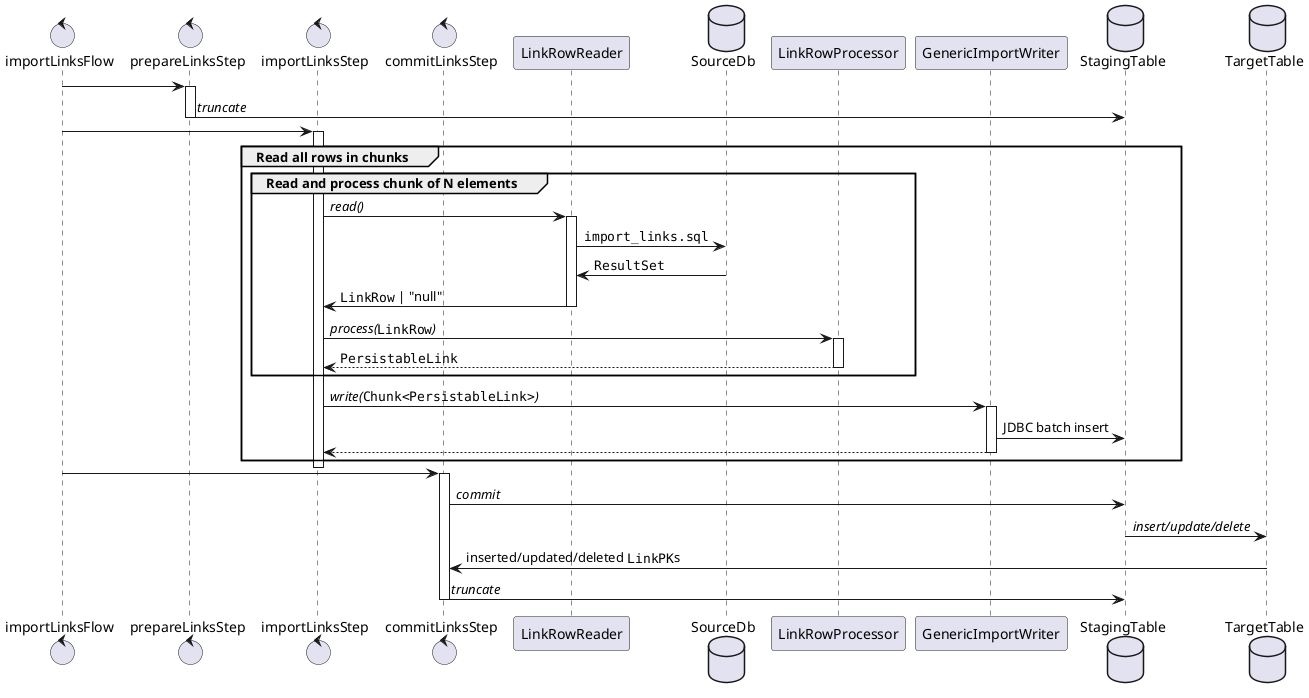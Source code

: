 @startuml

control importLinksFlow as flow
control prepareLinksStep as prepare_step
control importLinksStep as import_step
control commitLinksStep as commit_step
participant LinkRowReader as reader
database SourceDb as sdb
participant LinkRowProcessor as processor
participant GenericImportWriter as writer
database StagingTable as staging_table
database TargetTable as target_table

flow -> prepare_step
activate prepare_step

prepare_step -> staging_table : //truncate//
deactivate prepare_step

flow -> import_step
activate import_step

group Read all rows in chunks

    group Read and process chunk of N elements

        import_step -> reader : //read()//
        activate reader

        reader -> sdb : ""import_links.sql""
        reader <- sdb : ""ResultSet""

        import_step <- reader :""LinkRow"" | "null"
        deactivate reader

        import_step -> processor : //process(//""LinkRow""//)//
        activate processor
        import_step <-- processor : ""PersistableLink""
        deactivate processor

    end

    import_step -> writer : //write(//""Chunk<PersistableLink>""//)//
    activate writer
    writer -> staging_table : JDBC batch insert
    import_step <-- writer
    deactivate writer

end

deactivate import_step

flow -> commit_step
activate commit_step

commit_step -> staging_table : //commit//
staging_table -> target_table : //insert/update/delete//
commit_step <- target_table : inserted/updated/deleted ""LinkPK""s

commit_step -> staging_table : //truncate//
deactivate commit_step

@enduml
